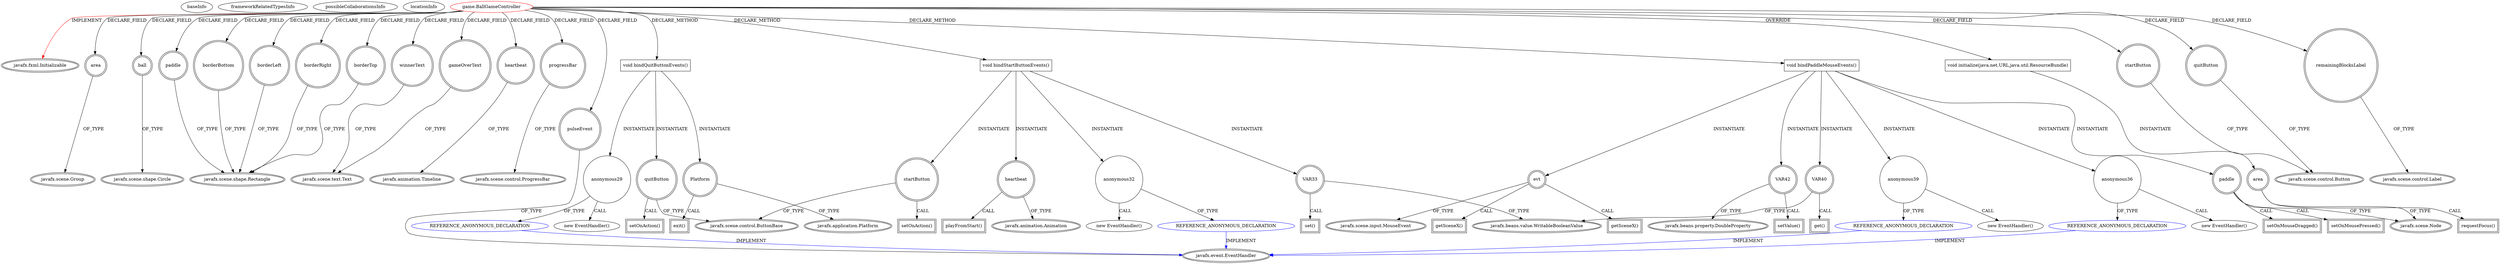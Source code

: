 digraph {
baseInfo[graphId=640,category="extension_graph",isAnonymous=false,possibleRelation=true]
frameworkRelatedTypesInfo[0="javafx.fxml.Initializable"]
possibleCollaborationsInfo[0="640~CLIENT_METHOD_DECLARATION-INSTANTIATION-~javafx.fxml.Initializable ~javafx.event.EventHandler ~false~true"]
locationInfo[projectName="Johnmalc-JavaFX",filePath="/Johnmalc-JavaFX/JavaFX-master/src/game/BallGameController.java",contextSignature="BallGameController",graphId="640"]
0[label="game.BallGameController",vertexType="ROOT_CLIENT_CLASS_DECLARATION",isFrameworkType=false,color=red]
1[label="javafx.fxml.Initializable",vertexType="FRAMEWORK_INTERFACE_TYPE",isFrameworkType=true,peripheries=2]
2[label="area",vertexType="FIELD_DECLARATION",isFrameworkType=true,peripheries=2,shape=circle]
3[label="javafx.scene.Group",vertexType="FRAMEWORK_CLASS_TYPE",isFrameworkType=true,peripheries=2]
4[label="ball",vertexType="FIELD_DECLARATION",isFrameworkType=true,peripheries=2,shape=circle]
5[label="javafx.scene.shape.Circle",vertexType="FRAMEWORK_CLASS_TYPE",isFrameworkType=true,peripheries=2]
6[label="borderBottom",vertexType="FIELD_DECLARATION",isFrameworkType=true,peripheries=2,shape=circle]
7[label="javafx.scene.shape.Rectangle",vertexType="FRAMEWORK_CLASS_TYPE",isFrameworkType=true,peripheries=2]
8[label="borderLeft",vertexType="FIELD_DECLARATION",isFrameworkType=true,peripheries=2,shape=circle]
10[label="borderRight",vertexType="FIELD_DECLARATION",isFrameworkType=true,peripheries=2,shape=circle]
12[label="borderTop",vertexType="FIELD_DECLARATION",isFrameworkType=true,peripheries=2,shape=circle]
14[label="gameOverText",vertexType="FIELD_DECLARATION",isFrameworkType=true,peripheries=2,shape=circle]
15[label="javafx.scene.text.Text",vertexType="FRAMEWORK_CLASS_TYPE",isFrameworkType=true,peripheries=2]
16[label="heartbeat",vertexType="FIELD_DECLARATION",isFrameworkType=true,peripheries=2,shape=circle]
17[label="javafx.animation.Timeline",vertexType="FRAMEWORK_CLASS_TYPE",isFrameworkType=true,peripheries=2]
18[label="paddle",vertexType="FIELD_DECLARATION",isFrameworkType=true,peripheries=2,shape=circle]
20[label="progressBar",vertexType="FIELD_DECLARATION",isFrameworkType=true,peripheries=2,shape=circle]
21[label="javafx.scene.control.ProgressBar",vertexType="FRAMEWORK_CLASS_TYPE",isFrameworkType=true,peripheries=2]
22[label="pulseEvent",vertexType="FIELD_DECLARATION",isFrameworkType=true,peripheries=2,shape=circle]
23[label="javafx.event.EventHandler",vertexType="FRAMEWORK_INTERFACE_TYPE",isFrameworkType=true,peripheries=2]
24[label="quitButton",vertexType="FIELD_DECLARATION",isFrameworkType=true,peripheries=2,shape=circle]
25[label="javafx.scene.control.Button",vertexType="FRAMEWORK_CLASS_TYPE",isFrameworkType=true,peripheries=2]
26[label="remainingBlocksLabel",vertexType="FIELD_DECLARATION",isFrameworkType=true,peripheries=2,shape=circle]
27[label="javafx.scene.control.Label",vertexType="FRAMEWORK_CLASS_TYPE",isFrameworkType=true,peripheries=2]
28[label="startButton",vertexType="FIELD_DECLARATION",isFrameworkType=true,peripheries=2,shape=circle]
30[label="winnerText",vertexType="FIELD_DECLARATION",isFrameworkType=true,peripheries=2,shape=circle]
32[label="void initialize(java.net.URL,java.util.ResourceBundle)",vertexType="OVERRIDING_METHOD_DECLARATION",isFrameworkType=false,shape=box]
33[label="area",vertexType="VARIABLE_EXPRESION",isFrameworkType=true,peripheries=2,shape=circle]
35[label="javafx.scene.Node",vertexType="FRAMEWORK_CLASS_TYPE",isFrameworkType=true,peripheries=2]
34[label="requestFocus()",vertexType="INSIDE_CALL",isFrameworkType=true,peripheries=2,shape=box]
119[label="void bindQuitButtonEvents()",vertexType="CLIENT_METHOD_DECLARATION",isFrameworkType=false,shape=box]
120[label="quitButton",vertexType="VARIABLE_EXPRESION",isFrameworkType=true,peripheries=2,shape=circle]
122[label="javafx.scene.control.ButtonBase",vertexType="FRAMEWORK_CLASS_TYPE",isFrameworkType=true,peripheries=2]
121[label="setOnAction()",vertexType="INSIDE_CALL",isFrameworkType=true,peripheries=2,shape=box]
124[label="anonymous29",vertexType="VARIABLE_EXPRESION",isFrameworkType=false,shape=circle]
125[label="REFERENCE_ANONYMOUS_DECLARATION",vertexType="REFERENCE_ANONYMOUS_DECLARATION",isFrameworkType=false,color=blue]
123[label="new EventHandler()",vertexType="CONSTRUCTOR_CALL",isFrameworkType=false]
127[label="Platform",vertexType="VARIABLE_EXPRESION",isFrameworkType=true,peripheries=2,shape=circle]
129[label="javafx.application.Platform",vertexType="FRAMEWORK_CLASS_TYPE",isFrameworkType=true,peripheries=2]
128[label="exit()",vertexType="INSIDE_CALL",isFrameworkType=true,peripheries=2,shape=box]
130[label="void bindStartButtonEvents()",vertexType="CLIENT_METHOD_DECLARATION",isFrameworkType=false,shape=box]
131[label="startButton",vertexType="VARIABLE_EXPRESION",isFrameworkType=true,peripheries=2,shape=circle]
132[label="setOnAction()",vertexType="INSIDE_CALL",isFrameworkType=true,peripheries=2,shape=box]
135[label="anonymous32",vertexType="VARIABLE_EXPRESION",isFrameworkType=false,shape=circle]
136[label="REFERENCE_ANONYMOUS_DECLARATION",vertexType="REFERENCE_ANONYMOUS_DECLARATION",isFrameworkType=false,color=blue]
134[label="new EventHandler()",vertexType="CONSTRUCTOR_CALL",isFrameworkType=false]
138[label="VAR33",vertexType="VARIABLE_EXPRESION",isFrameworkType=true,peripheries=2,shape=circle]
140[label="javafx.beans.value.WritableBooleanValue",vertexType="FRAMEWORK_INTERFACE_TYPE",isFrameworkType=true,peripheries=2]
139[label="set()",vertexType="INSIDE_CALL",isFrameworkType=true,peripheries=2,shape=box]
141[label="heartbeat",vertexType="VARIABLE_EXPRESION",isFrameworkType=true,peripheries=2,shape=circle]
143[label="javafx.animation.Animation",vertexType="FRAMEWORK_CLASS_TYPE",isFrameworkType=true,peripheries=2]
142[label="playFromStart()",vertexType="INSIDE_CALL",isFrameworkType=true,peripheries=2,shape=box]
144[label="void bindPaddleMouseEvents()",vertexType="CLIENT_METHOD_DECLARATION",isFrameworkType=false,shape=box]
145[label="paddle",vertexType="VARIABLE_EXPRESION",isFrameworkType=true,peripheries=2,shape=circle]
146[label="setOnMousePressed()",vertexType="INSIDE_CALL",isFrameworkType=true,peripheries=2,shape=box]
149[label="anonymous36",vertexType="VARIABLE_EXPRESION",isFrameworkType=false,shape=circle]
150[label="REFERENCE_ANONYMOUS_DECLARATION",vertexType="REFERENCE_ANONYMOUS_DECLARATION",isFrameworkType=false,color=blue]
148[label="new EventHandler()",vertexType="CONSTRUCTOR_CALL",isFrameworkType=false]
152[label="evt",vertexType="VARIABLE_EXPRESION",isFrameworkType=true,peripheries=2,shape=circle]
154[label="javafx.scene.input.MouseEvent",vertexType="FRAMEWORK_CLASS_TYPE",isFrameworkType=true,peripheries=2]
153[label="getSceneX()",vertexType="INSIDE_CALL",isFrameworkType=true,peripheries=2,shape=box]
156[label="setOnMouseDragged()",vertexType="INSIDE_CALL",isFrameworkType=true,peripheries=2,shape=box]
158[label="anonymous39",vertexType="VARIABLE_EXPRESION",isFrameworkType=false,shape=circle]
159[label="REFERENCE_ANONYMOUS_DECLARATION",vertexType="REFERENCE_ANONYMOUS_DECLARATION",isFrameworkType=false,color=blue]
157[label="new EventHandler()",vertexType="CONSTRUCTOR_CALL",isFrameworkType=false]
161[label="VAR40",vertexType="VARIABLE_EXPRESION",isFrameworkType=true,peripheries=2,shape=circle]
162[label="get()",vertexType="INSIDE_CALL",isFrameworkType=true,peripheries=2,shape=box]
165[label="getSceneX()",vertexType="INSIDE_CALL",isFrameworkType=true,peripheries=2,shape=box]
166[label="VAR42",vertexType="VARIABLE_EXPRESION",isFrameworkType=true,peripheries=2,shape=circle]
168[label="javafx.beans.property.DoubleProperty",vertexType="FRAMEWORK_CLASS_TYPE",isFrameworkType=true,peripheries=2]
167[label="setValue()",vertexType="INSIDE_CALL",isFrameworkType=true,peripheries=2,shape=box]
0->1[label="IMPLEMENT",color=red]
0->2[label="DECLARE_FIELD"]
2->3[label="OF_TYPE"]
0->4[label="DECLARE_FIELD"]
4->5[label="OF_TYPE"]
0->6[label="DECLARE_FIELD"]
6->7[label="OF_TYPE"]
0->8[label="DECLARE_FIELD"]
8->7[label="OF_TYPE"]
0->10[label="DECLARE_FIELD"]
10->7[label="OF_TYPE"]
0->12[label="DECLARE_FIELD"]
12->7[label="OF_TYPE"]
0->14[label="DECLARE_FIELD"]
14->15[label="OF_TYPE"]
0->16[label="DECLARE_FIELD"]
16->17[label="OF_TYPE"]
0->18[label="DECLARE_FIELD"]
18->7[label="OF_TYPE"]
0->20[label="DECLARE_FIELD"]
20->21[label="OF_TYPE"]
0->22[label="DECLARE_FIELD"]
22->23[label="OF_TYPE"]
0->24[label="DECLARE_FIELD"]
24->25[label="OF_TYPE"]
0->26[label="DECLARE_FIELD"]
26->27[label="OF_TYPE"]
0->28[label="DECLARE_FIELD"]
28->25[label="OF_TYPE"]
0->30[label="DECLARE_FIELD"]
30->15[label="OF_TYPE"]
0->32[label="OVERRIDE"]
32->33[label="INSTANTIATE"]
33->35[label="OF_TYPE"]
33->34[label="CALL"]
0->119[label="DECLARE_METHOD"]
119->120[label="INSTANTIATE"]
120->122[label="OF_TYPE"]
120->121[label="CALL"]
119->124[label="INSTANTIATE"]
125->23[label="IMPLEMENT",color=blue]
124->125[label="OF_TYPE"]
124->123[label="CALL"]
119->127[label="INSTANTIATE"]
127->129[label="OF_TYPE"]
127->128[label="CALL"]
0->130[label="DECLARE_METHOD"]
130->131[label="INSTANTIATE"]
131->122[label="OF_TYPE"]
131->132[label="CALL"]
130->135[label="INSTANTIATE"]
136->23[label="IMPLEMENT",color=blue]
135->136[label="OF_TYPE"]
135->134[label="CALL"]
130->138[label="INSTANTIATE"]
138->140[label="OF_TYPE"]
138->139[label="CALL"]
130->141[label="INSTANTIATE"]
141->143[label="OF_TYPE"]
141->142[label="CALL"]
0->144[label="DECLARE_METHOD"]
144->145[label="INSTANTIATE"]
145->35[label="OF_TYPE"]
145->146[label="CALL"]
144->149[label="INSTANTIATE"]
150->23[label="IMPLEMENT",color=blue]
149->150[label="OF_TYPE"]
149->148[label="CALL"]
144->152[label="INSTANTIATE"]
152->154[label="OF_TYPE"]
152->153[label="CALL"]
145->156[label="CALL"]
144->158[label="INSTANTIATE"]
159->23[label="IMPLEMENT",color=blue]
158->159[label="OF_TYPE"]
158->157[label="CALL"]
144->161[label="INSTANTIATE"]
161->140[label="OF_TYPE"]
161->162[label="CALL"]
152->165[label="CALL"]
144->166[label="INSTANTIATE"]
166->168[label="OF_TYPE"]
166->167[label="CALL"]
}
